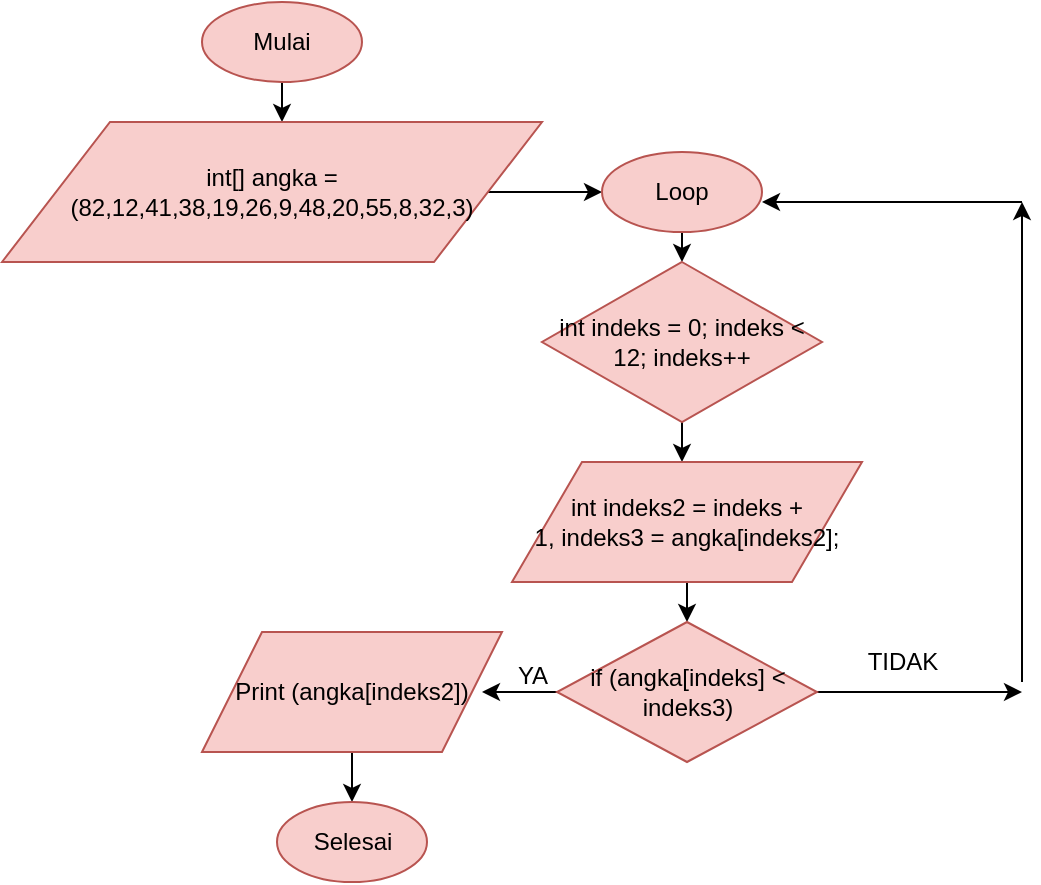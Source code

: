 <mxfile version="13.0.7" type="device"><diagram id="K-8wDwh-i7K-knd_nZ32" name="Page-1"><mxGraphModel dx="868" dy="534" grid="1" gridSize="10" guides="1" tooltips="1" connect="1" arrows="1" fold="1" page="1" pageScale="1" pageWidth="827" pageHeight="1169" math="0" shadow="0"><root><mxCell id="0"/><mxCell id="1" parent="0"/><mxCell id="M7u1dsFGPfd-HuXTYVCe-3" value="" style="edgeStyle=orthogonalEdgeStyle;rounded=0;orthogonalLoop=1;jettySize=auto;html=1;" edge="1" parent="1" source="M7u1dsFGPfd-HuXTYVCe-1"><mxGeometry relative="1" as="geometry"><mxPoint x="150" y="70" as="targetPoint"/></mxGeometry></mxCell><mxCell id="M7u1dsFGPfd-HuXTYVCe-1" value="Mulai" style="ellipse;whiteSpace=wrap;html=1;fillColor=#f8cecc;strokeColor=#b85450;" vertex="1" parent="1"><mxGeometry x="110" y="10" width="80" height="40" as="geometry"/></mxCell><mxCell id="M7u1dsFGPfd-HuXTYVCe-9" value="" style="edgeStyle=orthogonalEdgeStyle;rounded=0;orthogonalLoop=1;jettySize=auto;html=1;" edge="1" parent="1" source="M7u1dsFGPfd-HuXTYVCe-4"><mxGeometry relative="1" as="geometry"><mxPoint x="310" y="105" as="targetPoint"/></mxGeometry></mxCell><mxCell id="M7u1dsFGPfd-HuXTYVCe-4" value="int[] angka = (82,12,41,38,19,26,9,48,20,55,8,32,3)" style="shape=parallelogram;perimeter=parallelogramPerimeter;whiteSpace=wrap;html=1;fillColor=#f8cecc;strokeColor=#b85450;" vertex="1" parent="1"><mxGeometry x="10" y="70" width="270" height="70" as="geometry"/></mxCell><mxCell id="M7u1dsFGPfd-HuXTYVCe-12" value="" style="edgeStyle=orthogonalEdgeStyle;rounded=0;orthogonalLoop=1;jettySize=auto;html=1;" edge="1" parent="1" source="M7u1dsFGPfd-HuXTYVCe-7"><mxGeometry relative="1" as="geometry"><mxPoint x="350" y="140" as="targetPoint"/><Array as="points"><mxPoint x="350" y="140"/><mxPoint x="350" y="140"/></Array></mxGeometry></mxCell><mxCell id="M7u1dsFGPfd-HuXTYVCe-7" value="Loop" style="ellipse;whiteSpace=wrap;html=1;fillColor=#f8cecc;strokeColor=#b85450;" vertex="1" parent="1"><mxGeometry x="310" y="85" width="80" height="40" as="geometry"/></mxCell><mxCell id="M7u1dsFGPfd-HuXTYVCe-14" value="" style="edgeStyle=orthogonalEdgeStyle;rounded=0;orthogonalLoop=1;jettySize=auto;html=1;" edge="1" parent="1" source="M7u1dsFGPfd-HuXTYVCe-10"><mxGeometry relative="1" as="geometry"><mxPoint x="350" y="240" as="targetPoint"/></mxGeometry></mxCell><mxCell id="M7u1dsFGPfd-HuXTYVCe-10" value="int indeks = 0; indeks &amp;lt; 12; indeks++" style="rhombus;whiteSpace=wrap;html=1;fillColor=#f8cecc;strokeColor=#b85450;" vertex="1" parent="1"><mxGeometry x="280" y="140" width="140" height="80" as="geometry"/></mxCell><mxCell id="M7u1dsFGPfd-HuXTYVCe-17" value="" style="edgeStyle=orthogonalEdgeStyle;rounded=0;orthogonalLoop=1;jettySize=auto;html=1;" edge="1" parent="1" source="M7u1dsFGPfd-HuXTYVCe-15"><mxGeometry relative="1" as="geometry"><mxPoint x="352.5" y="320" as="targetPoint"/></mxGeometry></mxCell><mxCell id="M7u1dsFGPfd-HuXTYVCe-15" value="&lt;div&gt;int indeks2 = indeks + 1,&amp;nbsp;&lt;span&gt;indeks3 = angka[indeks2];&lt;/span&gt;&lt;/div&gt;" style="shape=parallelogram;perimeter=parallelogramPerimeter;whiteSpace=wrap;html=1;fillColor=#f8cecc;strokeColor=#b85450;" vertex="1" parent="1"><mxGeometry x="265" y="240" width="175" height="60" as="geometry"/></mxCell><mxCell id="M7u1dsFGPfd-HuXTYVCe-20" value="" style="edgeStyle=orthogonalEdgeStyle;rounded=0;orthogonalLoop=1;jettySize=auto;html=1;" edge="1" parent="1" source="M7u1dsFGPfd-HuXTYVCe-18"><mxGeometry relative="1" as="geometry"><mxPoint x="250" y="355" as="targetPoint"/></mxGeometry></mxCell><mxCell id="M7u1dsFGPfd-HuXTYVCe-22" value="" style="edgeStyle=orthogonalEdgeStyle;rounded=0;orthogonalLoop=1;jettySize=auto;html=1;" edge="1" parent="1" source="M7u1dsFGPfd-HuXTYVCe-18"><mxGeometry relative="1" as="geometry"><mxPoint x="520" y="355" as="targetPoint"/></mxGeometry></mxCell><mxCell id="M7u1dsFGPfd-HuXTYVCe-18" value="if (angka[indeks] &amp;lt; indeks3)" style="rhombus;whiteSpace=wrap;html=1;fillColor=#f8cecc;strokeColor=#b85450;" vertex="1" parent="1"><mxGeometry x="287.5" y="320" width="130" height="70" as="geometry"/></mxCell><mxCell id="M7u1dsFGPfd-HuXTYVCe-25" value="" style="edgeStyle=orthogonalEdgeStyle;rounded=0;orthogonalLoop=1;jettySize=auto;html=1;" edge="1" parent="1" source="M7u1dsFGPfd-HuXTYVCe-23"><mxGeometry relative="1" as="geometry"><mxPoint x="185" y="410" as="targetPoint"/></mxGeometry></mxCell><mxCell id="M7u1dsFGPfd-HuXTYVCe-23" value="Print&amp;nbsp;(angka[indeks2])" style="shape=parallelogram;perimeter=parallelogramPerimeter;whiteSpace=wrap;html=1;fillColor=#f8cecc;strokeColor=#b85450;" vertex="1" parent="1"><mxGeometry x="110" y="325" width="150" height="60" as="geometry"/></mxCell><mxCell id="M7u1dsFGPfd-HuXTYVCe-26" value="Selesai" style="ellipse;whiteSpace=wrap;html=1;fillColor=#f8cecc;strokeColor=#b85450;" vertex="1" parent="1"><mxGeometry x="147.5" y="410" width="75" height="40" as="geometry"/></mxCell><mxCell id="M7u1dsFGPfd-HuXTYVCe-27" value="" style="endArrow=classic;html=1;" edge="1" parent="1"><mxGeometry width="50" height="50" relative="1" as="geometry"><mxPoint x="520" y="110" as="sourcePoint"/><mxPoint x="390" y="110" as="targetPoint"/></mxGeometry></mxCell><mxCell id="M7u1dsFGPfd-HuXTYVCe-28" value="" style="endArrow=classic;html=1;" edge="1" parent="1"><mxGeometry width="50" height="50" relative="1" as="geometry"><mxPoint x="520" y="350" as="sourcePoint"/><mxPoint x="520" y="110" as="targetPoint"/></mxGeometry></mxCell><mxCell id="M7u1dsFGPfd-HuXTYVCe-29" value="TIDAK" style="text;html=1;align=center;verticalAlign=middle;resizable=0;points=[];autosize=1;" vertex="1" parent="1"><mxGeometry x="435" y="330" width="50" height="20" as="geometry"/></mxCell><mxCell id="M7u1dsFGPfd-HuXTYVCe-30" value="YA" style="text;html=1;align=center;verticalAlign=middle;resizable=0;points=[];autosize=1;" vertex="1" parent="1"><mxGeometry x="260" y="337" width="30" height="20" as="geometry"/></mxCell></root></mxGraphModel></diagram></mxfile>